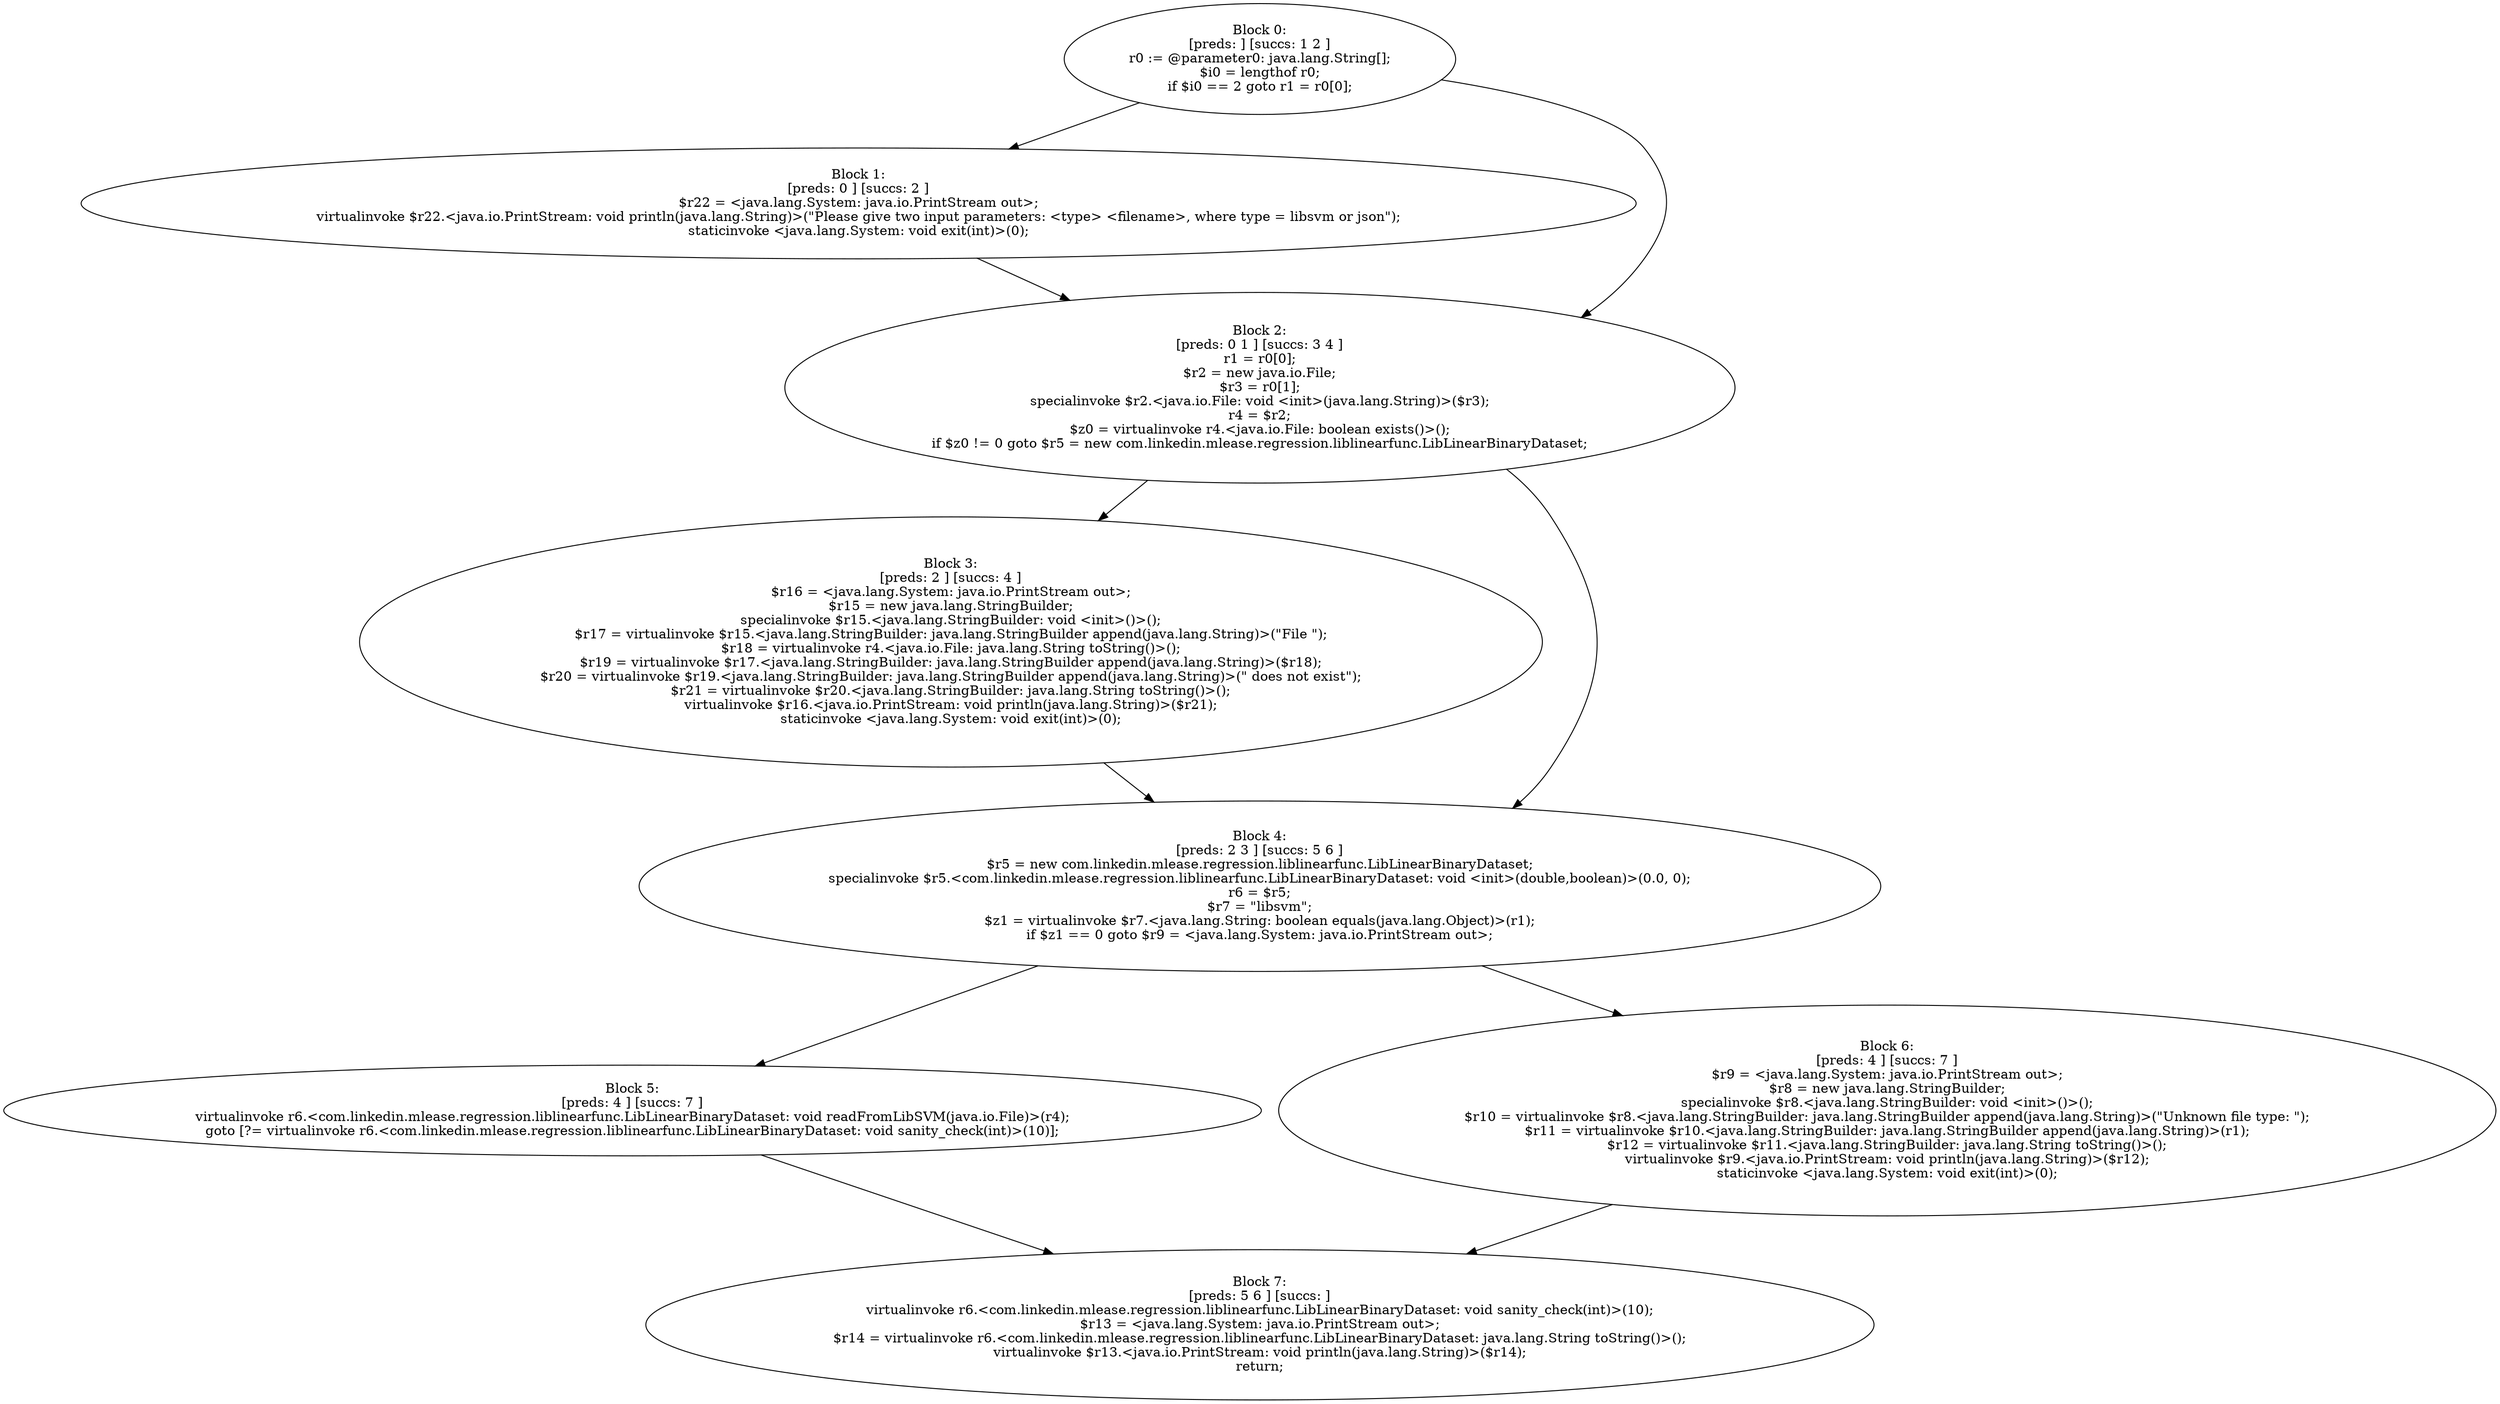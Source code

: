 digraph "unitGraph" {
    "Block 0:
[preds: ] [succs: 1 2 ]
r0 := @parameter0: java.lang.String[];
$i0 = lengthof r0;
if $i0 == 2 goto r1 = r0[0];
"
    "Block 1:
[preds: 0 ] [succs: 2 ]
$r22 = <java.lang.System: java.io.PrintStream out>;
virtualinvoke $r22.<java.io.PrintStream: void println(java.lang.String)>(\"Please give two input parameters: <type> <filename>, where type = libsvm or json\");
staticinvoke <java.lang.System: void exit(int)>(0);
"
    "Block 2:
[preds: 0 1 ] [succs: 3 4 ]
r1 = r0[0];
$r2 = new java.io.File;
$r3 = r0[1];
specialinvoke $r2.<java.io.File: void <init>(java.lang.String)>($r3);
r4 = $r2;
$z0 = virtualinvoke r4.<java.io.File: boolean exists()>();
if $z0 != 0 goto $r5 = new com.linkedin.mlease.regression.liblinearfunc.LibLinearBinaryDataset;
"
    "Block 3:
[preds: 2 ] [succs: 4 ]
$r16 = <java.lang.System: java.io.PrintStream out>;
$r15 = new java.lang.StringBuilder;
specialinvoke $r15.<java.lang.StringBuilder: void <init>()>();
$r17 = virtualinvoke $r15.<java.lang.StringBuilder: java.lang.StringBuilder append(java.lang.String)>(\"File \");
$r18 = virtualinvoke r4.<java.io.File: java.lang.String toString()>();
$r19 = virtualinvoke $r17.<java.lang.StringBuilder: java.lang.StringBuilder append(java.lang.String)>($r18);
$r20 = virtualinvoke $r19.<java.lang.StringBuilder: java.lang.StringBuilder append(java.lang.String)>(\" does not exist\");
$r21 = virtualinvoke $r20.<java.lang.StringBuilder: java.lang.String toString()>();
virtualinvoke $r16.<java.io.PrintStream: void println(java.lang.String)>($r21);
staticinvoke <java.lang.System: void exit(int)>(0);
"
    "Block 4:
[preds: 2 3 ] [succs: 5 6 ]
$r5 = new com.linkedin.mlease.regression.liblinearfunc.LibLinearBinaryDataset;
specialinvoke $r5.<com.linkedin.mlease.regression.liblinearfunc.LibLinearBinaryDataset: void <init>(double,boolean)>(0.0, 0);
r6 = $r5;
$r7 = \"libsvm\";
$z1 = virtualinvoke $r7.<java.lang.String: boolean equals(java.lang.Object)>(r1);
if $z1 == 0 goto $r9 = <java.lang.System: java.io.PrintStream out>;
"
    "Block 5:
[preds: 4 ] [succs: 7 ]
virtualinvoke r6.<com.linkedin.mlease.regression.liblinearfunc.LibLinearBinaryDataset: void readFromLibSVM(java.io.File)>(r4);
goto [?= virtualinvoke r6.<com.linkedin.mlease.regression.liblinearfunc.LibLinearBinaryDataset: void sanity_check(int)>(10)];
"
    "Block 6:
[preds: 4 ] [succs: 7 ]
$r9 = <java.lang.System: java.io.PrintStream out>;
$r8 = new java.lang.StringBuilder;
specialinvoke $r8.<java.lang.StringBuilder: void <init>()>();
$r10 = virtualinvoke $r8.<java.lang.StringBuilder: java.lang.StringBuilder append(java.lang.String)>(\"Unknown file type: \");
$r11 = virtualinvoke $r10.<java.lang.StringBuilder: java.lang.StringBuilder append(java.lang.String)>(r1);
$r12 = virtualinvoke $r11.<java.lang.StringBuilder: java.lang.String toString()>();
virtualinvoke $r9.<java.io.PrintStream: void println(java.lang.String)>($r12);
staticinvoke <java.lang.System: void exit(int)>(0);
"
    "Block 7:
[preds: 5 6 ] [succs: ]
virtualinvoke r6.<com.linkedin.mlease.regression.liblinearfunc.LibLinearBinaryDataset: void sanity_check(int)>(10);
$r13 = <java.lang.System: java.io.PrintStream out>;
$r14 = virtualinvoke r6.<com.linkedin.mlease.regression.liblinearfunc.LibLinearBinaryDataset: java.lang.String toString()>();
virtualinvoke $r13.<java.io.PrintStream: void println(java.lang.String)>($r14);
return;
"
    "Block 0:
[preds: ] [succs: 1 2 ]
r0 := @parameter0: java.lang.String[];
$i0 = lengthof r0;
if $i0 == 2 goto r1 = r0[0];
"->"Block 1:
[preds: 0 ] [succs: 2 ]
$r22 = <java.lang.System: java.io.PrintStream out>;
virtualinvoke $r22.<java.io.PrintStream: void println(java.lang.String)>(\"Please give two input parameters: <type> <filename>, where type = libsvm or json\");
staticinvoke <java.lang.System: void exit(int)>(0);
";
    "Block 0:
[preds: ] [succs: 1 2 ]
r0 := @parameter0: java.lang.String[];
$i0 = lengthof r0;
if $i0 == 2 goto r1 = r0[0];
"->"Block 2:
[preds: 0 1 ] [succs: 3 4 ]
r1 = r0[0];
$r2 = new java.io.File;
$r3 = r0[1];
specialinvoke $r2.<java.io.File: void <init>(java.lang.String)>($r3);
r4 = $r2;
$z0 = virtualinvoke r4.<java.io.File: boolean exists()>();
if $z0 != 0 goto $r5 = new com.linkedin.mlease.regression.liblinearfunc.LibLinearBinaryDataset;
";
    "Block 1:
[preds: 0 ] [succs: 2 ]
$r22 = <java.lang.System: java.io.PrintStream out>;
virtualinvoke $r22.<java.io.PrintStream: void println(java.lang.String)>(\"Please give two input parameters: <type> <filename>, where type = libsvm or json\");
staticinvoke <java.lang.System: void exit(int)>(0);
"->"Block 2:
[preds: 0 1 ] [succs: 3 4 ]
r1 = r0[0];
$r2 = new java.io.File;
$r3 = r0[1];
specialinvoke $r2.<java.io.File: void <init>(java.lang.String)>($r3);
r4 = $r2;
$z0 = virtualinvoke r4.<java.io.File: boolean exists()>();
if $z0 != 0 goto $r5 = new com.linkedin.mlease.regression.liblinearfunc.LibLinearBinaryDataset;
";
    "Block 2:
[preds: 0 1 ] [succs: 3 4 ]
r1 = r0[0];
$r2 = new java.io.File;
$r3 = r0[1];
specialinvoke $r2.<java.io.File: void <init>(java.lang.String)>($r3);
r4 = $r2;
$z0 = virtualinvoke r4.<java.io.File: boolean exists()>();
if $z0 != 0 goto $r5 = new com.linkedin.mlease.regression.liblinearfunc.LibLinearBinaryDataset;
"->"Block 3:
[preds: 2 ] [succs: 4 ]
$r16 = <java.lang.System: java.io.PrintStream out>;
$r15 = new java.lang.StringBuilder;
specialinvoke $r15.<java.lang.StringBuilder: void <init>()>();
$r17 = virtualinvoke $r15.<java.lang.StringBuilder: java.lang.StringBuilder append(java.lang.String)>(\"File \");
$r18 = virtualinvoke r4.<java.io.File: java.lang.String toString()>();
$r19 = virtualinvoke $r17.<java.lang.StringBuilder: java.lang.StringBuilder append(java.lang.String)>($r18);
$r20 = virtualinvoke $r19.<java.lang.StringBuilder: java.lang.StringBuilder append(java.lang.String)>(\" does not exist\");
$r21 = virtualinvoke $r20.<java.lang.StringBuilder: java.lang.String toString()>();
virtualinvoke $r16.<java.io.PrintStream: void println(java.lang.String)>($r21);
staticinvoke <java.lang.System: void exit(int)>(0);
";
    "Block 2:
[preds: 0 1 ] [succs: 3 4 ]
r1 = r0[0];
$r2 = new java.io.File;
$r3 = r0[1];
specialinvoke $r2.<java.io.File: void <init>(java.lang.String)>($r3);
r4 = $r2;
$z0 = virtualinvoke r4.<java.io.File: boolean exists()>();
if $z0 != 0 goto $r5 = new com.linkedin.mlease.regression.liblinearfunc.LibLinearBinaryDataset;
"->"Block 4:
[preds: 2 3 ] [succs: 5 6 ]
$r5 = new com.linkedin.mlease.regression.liblinearfunc.LibLinearBinaryDataset;
specialinvoke $r5.<com.linkedin.mlease.regression.liblinearfunc.LibLinearBinaryDataset: void <init>(double,boolean)>(0.0, 0);
r6 = $r5;
$r7 = \"libsvm\";
$z1 = virtualinvoke $r7.<java.lang.String: boolean equals(java.lang.Object)>(r1);
if $z1 == 0 goto $r9 = <java.lang.System: java.io.PrintStream out>;
";
    "Block 3:
[preds: 2 ] [succs: 4 ]
$r16 = <java.lang.System: java.io.PrintStream out>;
$r15 = new java.lang.StringBuilder;
specialinvoke $r15.<java.lang.StringBuilder: void <init>()>();
$r17 = virtualinvoke $r15.<java.lang.StringBuilder: java.lang.StringBuilder append(java.lang.String)>(\"File \");
$r18 = virtualinvoke r4.<java.io.File: java.lang.String toString()>();
$r19 = virtualinvoke $r17.<java.lang.StringBuilder: java.lang.StringBuilder append(java.lang.String)>($r18);
$r20 = virtualinvoke $r19.<java.lang.StringBuilder: java.lang.StringBuilder append(java.lang.String)>(\" does not exist\");
$r21 = virtualinvoke $r20.<java.lang.StringBuilder: java.lang.String toString()>();
virtualinvoke $r16.<java.io.PrintStream: void println(java.lang.String)>($r21);
staticinvoke <java.lang.System: void exit(int)>(0);
"->"Block 4:
[preds: 2 3 ] [succs: 5 6 ]
$r5 = new com.linkedin.mlease.regression.liblinearfunc.LibLinearBinaryDataset;
specialinvoke $r5.<com.linkedin.mlease.regression.liblinearfunc.LibLinearBinaryDataset: void <init>(double,boolean)>(0.0, 0);
r6 = $r5;
$r7 = \"libsvm\";
$z1 = virtualinvoke $r7.<java.lang.String: boolean equals(java.lang.Object)>(r1);
if $z1 == 0 goto $r9 = <java.lang.System: java.io.PrintStream out>;
";
    "Block 4:
[preds: 2 3 ] [succs: 5 6 ]
$r5 = new com.linkedin.mlease.regression.liblinearfunc.LibLinearBinaryDataset;
specialinvoke $r5.<com.linkedin.mlease.regression.liblinearfunc.LibLinearBinaryDataset: void <init>(double,boolean)>(0.0, 0);
r6 = $r5;
$r7 = \"libsvm\";
$z1 = virtualinvoke $r7.<java.lang.String: boolean equals(java.lang.Object)>(r1);
if $z1 == 0 goto $r9 = <java.lang.System: java.io.PrintStream out>;
"->"Block 5:
[preds: 4 ] [succs: 7 ]
virtualinvoke r6.<com.linkedin.mlease.regression.liblinearfunc.LibLinearBinaryDataset: void readFromLibSVM(java.io.File)>(r4);
goto [?= virtualinvoke r6.<com.linkedin.mlease.regression.liblinearfunc.LibLinearBinaryDataset: void sanity_check(int)>(10)];
";
    "Block 4:
[preds: 2 3 ] [succs: 5 6 ]
$r5 = new com.linkedin.mlease.regression.liblinearfunc.LibLinearBinaryDataset;
specialinvoke $r5.<com.linkedin.mlease.regression.liblinearfunc.LibLinearBinaryDataset: void <init>(double,boolean)>(0.0, 0);
r6 = $r5;
$r7 = \"libsvm\";
$z1 = virtualinvoke $r7.<java.lang.String: boolean equals(java.lang.Object)>(r1);
if $z1 == 0 goto $r9 = <java.lang.System: java.io.PrintStream out>;
"->"Block 6:
[preds: 4 ] [succs: 7 ]
$r9 = <java.lang.System: java.io.PrintStream out>;
$r8 = new java.lang.StringBuilder;
specialinvoke $r8.<java.lang.StringBuilder: void <init>()>();
$r10 = virtualinvoke $r8.<java.lang.StringBuilder: java.lang.StringBuilder append(java.lang.String)>(\"Unknown file type: \");
$r11 = virtualinvoke $r10.<java.lang.StringBuilder: java.lang.StringBuilder append(java.lang.String)>(r1);
$r12 = virtualinvoke $r11.<java.lang.StringBuilder: java.lang.String toString()>();
virtualinvoke $r9.<java.io.PrintStream: void println(java.lang.String)>($r12);
staticinvoke <java.lang.System: void exit(int)>(0);
";
    "Block 5:
[preds: 4 ] [succs: 7 ]
virtualinvoke r6.<com.linkedin.mlease.regression.liblinearfunc.LibLinearBinaryDataset: void readFromLibSVM(java.io.File)>(r4);
goto [?= virtualinvoke r6.<com.linkedin.mlease.regression.liblinearfunc.LibLinearBinaryDataset: void sanity_check(int)>(10)];
"->"Block 7:
[preds: 5 6 ] [succs: ]
virtualinvoke r6.<com.linkedin.mlease.regression.liblinearfunc.LibLinearBinaryDataset: void sanity_check(int)>(10);
$r13 = <java.lang.System: java.io.PrintStream out>;
$r14 = virtualinvoke r6.<com.linkedin.mlease.regression.liblinearfunc.LibLinearBinaryDataset: java.lang.String toString()>();
virtualinvoke $r13.<java.io.PrintStream: void println(java.lang.String)>($r14);
return;
";
    "Block 6:
[preds: 4 ] [succs: 7 ]
$r9 = <java.lang.System: java.io.PrintStream out>;
$r8 = new java.lang.StringBuilder;
specialinvoke $r8.<java.lang.StringBuilder: void <init>()>();
$r10 = virtualinvoke $r8.<java.lang.StringBuilder: java.lang.StringBuilder append(java.lang.String)>(\"Unknown file type: \");
$r11 = virtualinvoke $r10.<java.lang.StringBuilder: java.lang.StringBuilder append(java.lang.String)>(r1);
$r12 = virtualinvoke $r11.<java.lang.StringBuilder: java.lang.String toString()>();
virtualinvoke $r9.<java.io.PrintStream: void println(java.lang.String)>($r12);
staticinvoke <java.lang.System: void exit(int)>(0);
"->"Block 7:
[preds: 5 6 ] [succs: ]
virtualinvoke r6.<com.linkedin.mlease.regression.liblinearfunc.LibLinearBinaryDataset: void sanity_check(int)>(10);
$r13 = <java.lang.System: java.io.PrintStream out>;
$r14 = virtualinvoke r6.<com.linkedin.mlease.regression.liblinearfunc.LibLinearBinaryDataset: java.lang.String toString()>();
virtualinvoke $r13.<java.io.PrintStream: void println(java.lang.String)>($r14);
return;
";
}
